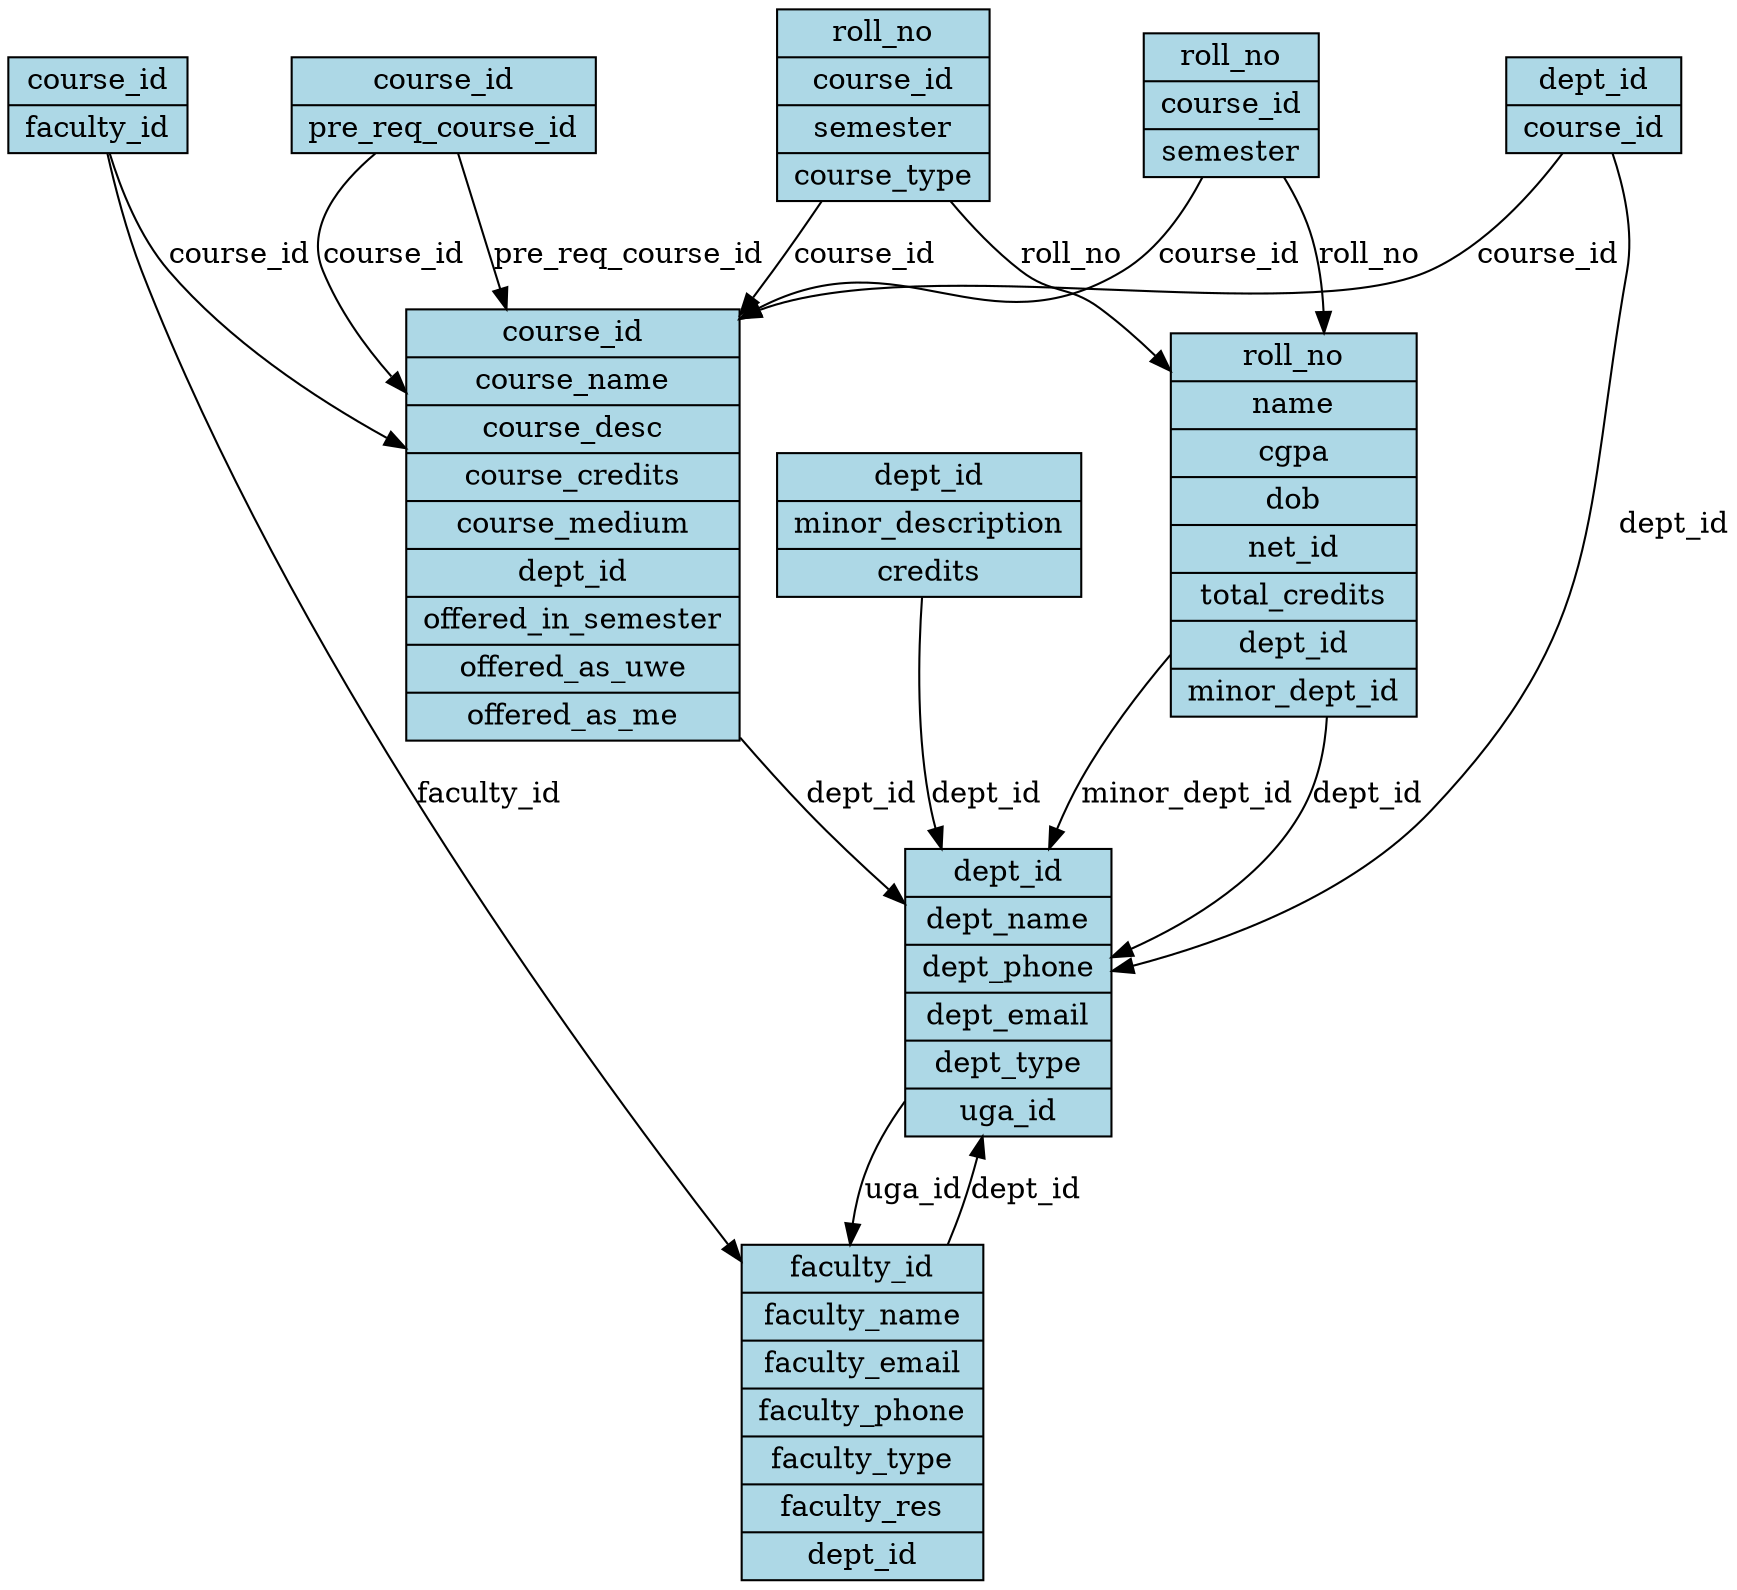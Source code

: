digraph ER {
  node [shape=record, style=filled, fillcolor=lightblue];

  Department [label="{dept_id|dept_name|dept_phone|dept_email|dept_type|uga_id}"];
  Student [label="{roll_no|name|cgpa|dob|net_id|total_credits|dept_id|minor_dept_id}"];
  Course [label="{course_id|course_name|course_desc|course_credits|course_medium|dept_id|offered_in_semester|offered_as_uwe|offered_as_me}"];
  Faculty [label="{faculty_id|faculty_name|faculty_email|faculty_phone|faculty_type|faculty_res|dept_id}"];
  Student_Course_Map [label="{roll_no|course_id|semester|course_type}"];
  Student_Completed_Course [label="{roll_no|course_id|semester}"];
  Course_Faculty_Map [label="{course_id|faculty_id}"];
  Course_Pre_Req [label="{course_id|pre_req_course_id}"];
  Minor_course_Map [label="{dept_id|course_id}"];
  Offered_Minors [label="{dept_id|minor_description|credits}"];

  Department -> Faculty [label="uga_id"];
  Student -> Department [label="dept_id"];
  Student -> Department [label="minor_dept_id"];
  Course -> Department [label="dept_id"];
  Faculty -> Department [label="dept_id"];
  Student_Course_Map -> Student [label="roll_no"];
  Student_Course_Map -> Course [label="course_id"];
  Student_Completed_Course -> Student [label="roll_no"];
  Student_Completed_Course -> Course [label="course_id"];
  Course_Faculty_Map -> Course [label="course_id"];
  Course_Faculty_Map -> Faculty [label="faculty_id"];
  Course_Pre_Req -> Course [label="course_id"];
  Course_Pre_Req -> Course [label="pre_req_course_id"];
  Minor_course_Map -> Department [label="dept_id"];
  Minor_course_Map -> Course [label="course_id"];
  Offered_Minors -> Department [label="dept_id"];
}
